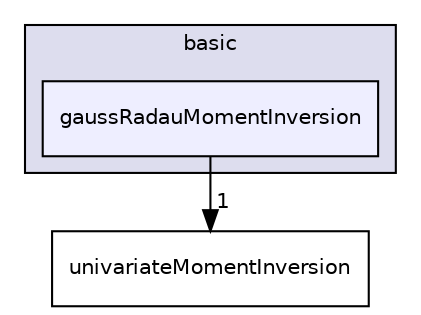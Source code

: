 digraph "gaussRadauMomentInversion" {
  bgcolor=transparent;
  compound=true
  node [ fontsize="10", fontname="Helvetica"];
  edge [ labelfontsize="10", labelfontname="Helvetica"];
  subgraph clusterdir_b57c68eea9442de1941a28876bed1be5 {
    graph [ bgcolor="#ddddee", pencolor="black", label="basic" fontname="Helvetica", fontsize="10", URL="dir_b57c68eea9442de1941a28876bed1be5.html"]
  dir_f6b83f958e94be02670b20c6320e1d43 [shape=box, label="gaussRadauMomentInversion", style="filled", fillcolor="#eeeeff", pencolor="black", URL="dir_f6b83f958e94be02670b20c6320e1d43.html"];
  }
  dir_5d93fb87d5a4d8520d1d58aab7b74357 [shape=box label="univariateMomentInversion" URL="dir_5d93fb87d5a4d8520d1d58aab7b74357.html"];
  dir_f6b83f958e94be02670b20c6320e1d43->dir_5d93fb87d5a4d8520d1d58aab7b74357 [headlabel="1", labeldistance=1.5 headhref="dir_000165_000262.html"];
}
